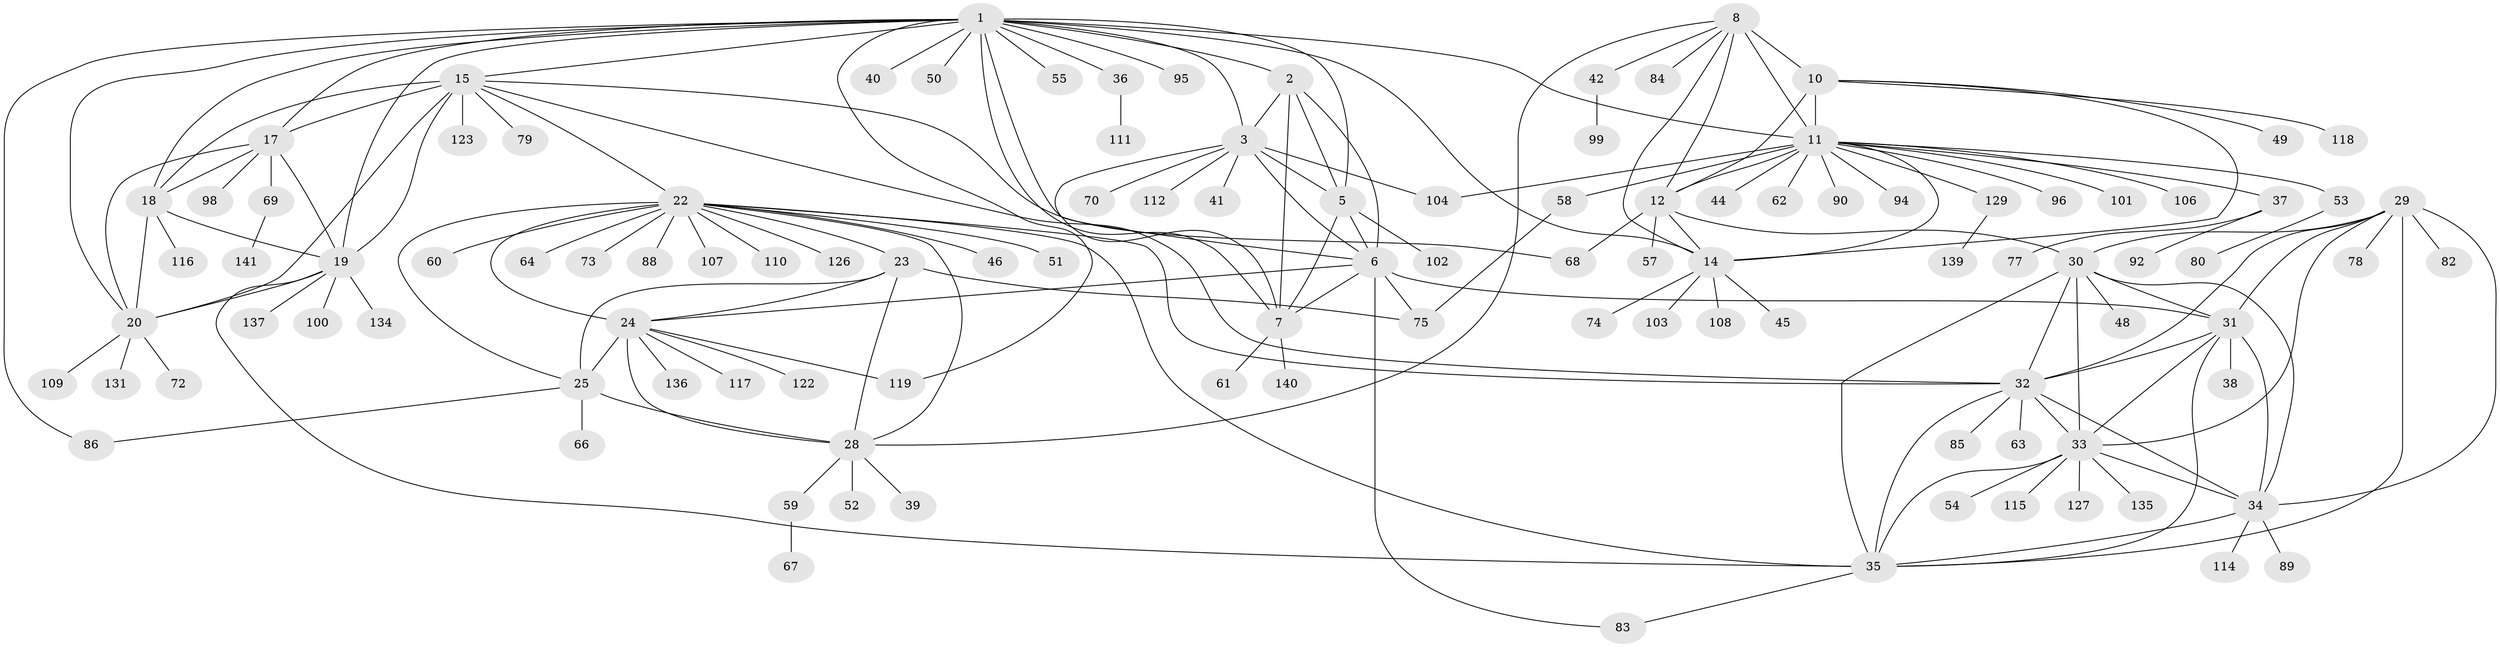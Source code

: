 // Generated by graph-tools (version 1.1) at 2025/52/02/27/25 19:52:16]
// undirected, 112 vertices, 173 edges
graph export_dot {
graph [start="1"]
  node [color=gray90,style=filled];
  1 [super="+16"];
  2 [super="+43"];
  3 [super="+4"];
  5;
  6;
  7 [super="+87"];
  8 [super="+9"];
  10 [super="+113"];
  11 [super="+13"];
  12 [super="+93"];
  14 [super="+47"];
  15 [super="+138"];
  17;
  18;
  19 [super="+21"];
  20 [super="+56"];
  22 [super="+27"];
  23 [super="+71"];
  24 [super="+26"];
  25;
  28 [super="+130"];
  29 [super="+125"];
  30 [super="+76"];
  31;
  32 [super="+81"];
  33 [super="+133"];
  34 [super="+105"];
  35 [super="+91"];
  36;
  37 [super="+132"];
  38;
  39;
  40 [super="+65"];
  41;
  42;
  44;
  45;
  46;
  48;
  49;
  50;
  51;
  52;
  53;
  54;
  55;
  57;
  58 [super="+120"];
  59;
  60;
  61;
  62;
  63;
  64;
  66;
  67;
  68;
  69;
  70;
  72;
  73;
  74;
  75 [super="+128"];
  77;
  78;
  79;
  80 [super="+97"];
  82;
  83;
  84;
  85;
  86;
  88;
  89;
  90;
  92;
  94;
  95;
  96;
  98;
  99;
  100;
  101;
  102 [super="+121"];
  103;
  104;
  106;
  107;
  108;
  109;
  110;
  111;
  112;
  114;
  115;
  116;
  117;
  118;
  119;
  122;
  123 [super="+124"];
  126;
  127;
  129;
  131;
  134;
  135;
  136;
  137;
  139;
  140;
  141;
  1 -- 2;
  1 -- 3 [weight=2];
  1 -- 5;
  1 -- 6;
  1 -- 7;
  1 -- 14;
  1 -- 36;
  1 -- 40;
  1 -- 50;
  1 -- 86;
  1 -- 95;
  1 -- 119;
  1 -- 11;
  1 -- 15;
  1 -- 17;
  1 -- 18;
  1 -- 19 [weight=2];
  1 -- 20;
  1 -- 55;
  2 -- 3 [weight=2];
  2 -- 5;
  2 -- 6;
  2 -- 7;
  3 -- 5 [weight=2];
  3 -- 6 [weight=2];
  3 -- 7 [weight=2];
  3 -- 70;
  3 -- 104;
  3 -- 41;
  3 -- 112;
  5 -- 6;
  5 -- 7;
  5 -- 102;
  6 -- 7;
  6 -- 31;
  6 -- 75;
  6 -- 83;
  6 -- 24;
  7 -- 61;
  7 -- 140;
  8 -- 10 [weight=2];
  8 -- 11 [weight=4];
  8 -- 12 [weight=2];
  8 -- 14 [weight=2];
  8 -- 28;
  8 -- 42;
  8 -- 84;
  10 -- 11 [weight=2];
  10 -- 12;
  10 -- 14;
  10 -- 49;
  10 -- 118;
  11 -- 12 [weight=2];
  11 -- 14 [weight=2];
  11 -- 37;
  11 -- 44;
  11 -- 53;
  11 -- 90;
  11 -- 96;
  11 -- 101;
  11 -- 104;
  11 -- 129;
  11 -- 106;
  11 -- 62;
  11 -- 58;
  11 -- 94;
  12 -- 14;
  12 -- 30;
  12 -- 57;
  12 -- 68;
  14 -- 45;
  14 -- 74;
  14 -- 108;
  14 -- 103;
  15 -- 17;
  15 -- 18;
  15 -- 19 [weight=2];
  15 -- 20;
  15 -- 68;
  15 -- 79;
  15 -- 123;
  15 -- 22;
  15 -- 32;
  17 -- 18;
  17 -- 19 [weight=2];
  17 -- 20;
  17 -- 69;
  17 -- 98;
  18 -- 19 [weight=2];
  18 -- 20;
  18 -- 116;
  19 -- 20 [weight=2];
  19 -- 134;
  19 -- 137;
  19 -- 35;
  19 -- 100;
  20 -- 72;
  20 -- 109;
  20 -- 131;
  22 -- 23 [weight=2];
  22 -- 24 [weight=4];
  22 -- 25 [weight=2];
  22 -- 28 [weight=2];
  22 -- 35;
  22 -- 51;
  22 -- 64;
  22 -- 88;
  22 -- 107;
  22 -- 110;
  22 -- 73;
  22 -- 46;
  22 -- 60;
  22 -- 126;
  22 -- 32;
  23 -- 24 [weight=2];
  23 -- 25;
  23 -- 28;
  23 -- 75;
  24 -- 25 [weight=2];
  24 -- 28 [weight=2];
  24 -- 117;
  24 -- 136;
  24 -- 119;
  24 -- 122;
  25 -- 28;
  25 -- 66;
  25 -- 86;
  28 -- 39;
  28 -- 52;
  28 -- 59;
  29 -- 30;
  29 -- 31;
  29 -- 32;
  29 -- 33;
  29 -- 34;
  29 -- 35;
  29 -- 78;
  29 -- 82;
  30 -- 31;
  30 -- 32;
  30 -- 33;
  30 -- 34;
  30 -- 35;
  30 -- 48;
  31 -- 32;
  31 -- 33;
  31 -- 34;
  31 -- 35;
  31 -- 38;
  32 -- 33;
  32 -- 34;
  32 -- 35;
  32 -- 63;
  32 -- 85;
  33 -- 34;
  33 -- 35;
  33 -- 54;
  33 -- 115;
  33 -- 127;
  33 -- 135;
  34 -- 35;
  34 -- 89;
  34 -- 114;
  35 -- 83;
  36 -- 111;
  37 -- 77;
  37 -- 92;
  42 -- 99;
  53 -- 80;
  58 -- 75;
  59 -- 67;
  69 -- 141;
  129 -- 139;
}
